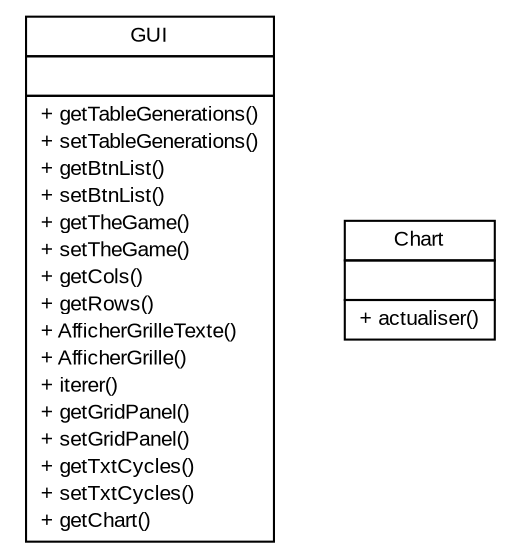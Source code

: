 #!/usr/local/bin/dot
#
# Class diagram 
# Generated by UMLGraph version 5.4 (http://www.umlgraph.org/)
#

digraph G {
	edge [fontname="arial",fontsize=10,labelfontname="arial",labelfontsize=10];
	node [fontname="arial",fontsize=10,shape=plaintext];
	nodesep=0.25;
	ranksep=0.5;
	// Vue.GUI
	c42 [label=<<table title="Vue.GUI" border="0" cellborder="1" cellspacing="0" cellpadding="2" port="p" href="./GUI.html">
		<tr><td><table border="0" cellspacing="0" cellpadding="1">
<tr><td align="center" balign="center"> GUI </td></tr>
		</table></td></tr>
		<tr><td><table border="0" cellspacing="0" cellpadding="1">
<tr><td align="left" balign="left">  </td></tr>
		</table></td></tr>
		<tr><td><table border="0" cellspacing="0" cellpadding="1">
<tr><td align="left" balign="left"> + getTableGenerations() </td></tr>
<tr><td align="left" balign="left"> + setTableGenerations() </td></tr>
<tr><td align="left" balign="left"> + getBtnList() </td></tr>
<tr><td align="left" balign="left"> + setBtnList() </td></tr>
<tr><td align="left" balign="left"> + getTheGame() </td></tr>
<tr><td align="left" balign="left"> + setTheGame() </td></tr>
<tr><td align="left" balign="left"> + getCols() </td></tr>
<tr><td align="left" balign="left"> + getRows() </td></tr>
<tr><td align="left" balign="left"> + AfficherGrilleTexte() </td></tr>
<tr><td align="left" balign="left"> + AfficherGrille() </td></tr>
<tr><td align="left" balign="left"> + iterer() </td></tr>
<tr><td align="left" balign="left"> + getGridPanel() </td></tr>
<tr><td align="left" balign="left"> + setGridPanel() </td></tr>
<tr><td align="left" balign="left"> + getTxtCycles() </td></tr>
<tr><td align="left" balign="left"> + setTxtCycles() </td></tr>
<tr><td align="left" balign="left"> + getChart() </td></tr>
		</table></td></tr>
		</table>>, URL="./GUI.html", fontname="arial", fontcolor="black", fontsize=10.0];
	// Vue.Chart
	c43 [label=<<table title="Vue.Chart" border="0" cellborder="1" cellspacing="0" cellpadding="2" port="p" href="./Chart.html">
		<tr><td><table border="0" cellspacing="0" cellpadding="1">
<tr><td align="center" balign="center"> Chart </td></tr>
		</table></td></tr>
		<tr><td><table border="0" cellspacing="0" cellpadding="1">
<tr><td align="left" balign="left">  </td></tr>
		</table></td></tr>
		<tr><td><table border="0" cellspacing="0" cellpadding="1">
<tr><td align="left" balign="left"> + actualiser() </td></tr>
		</table></td></tr>
		</table>>, URL="./Chart.html", fontname="arial", fontcolor="black", fontsize=10.0];
}

